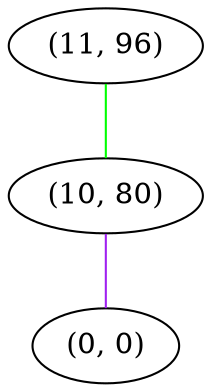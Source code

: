 graph "" {
"(11, 96)";
"(10, 80)";
"(0, 0)";
"(11, 96)" -- "(10, 80)"  [color=green, key=0, weight=2];
"(10, 80)" -- "(0, 0)"  [color=purple, key=0, weight=4];
}
